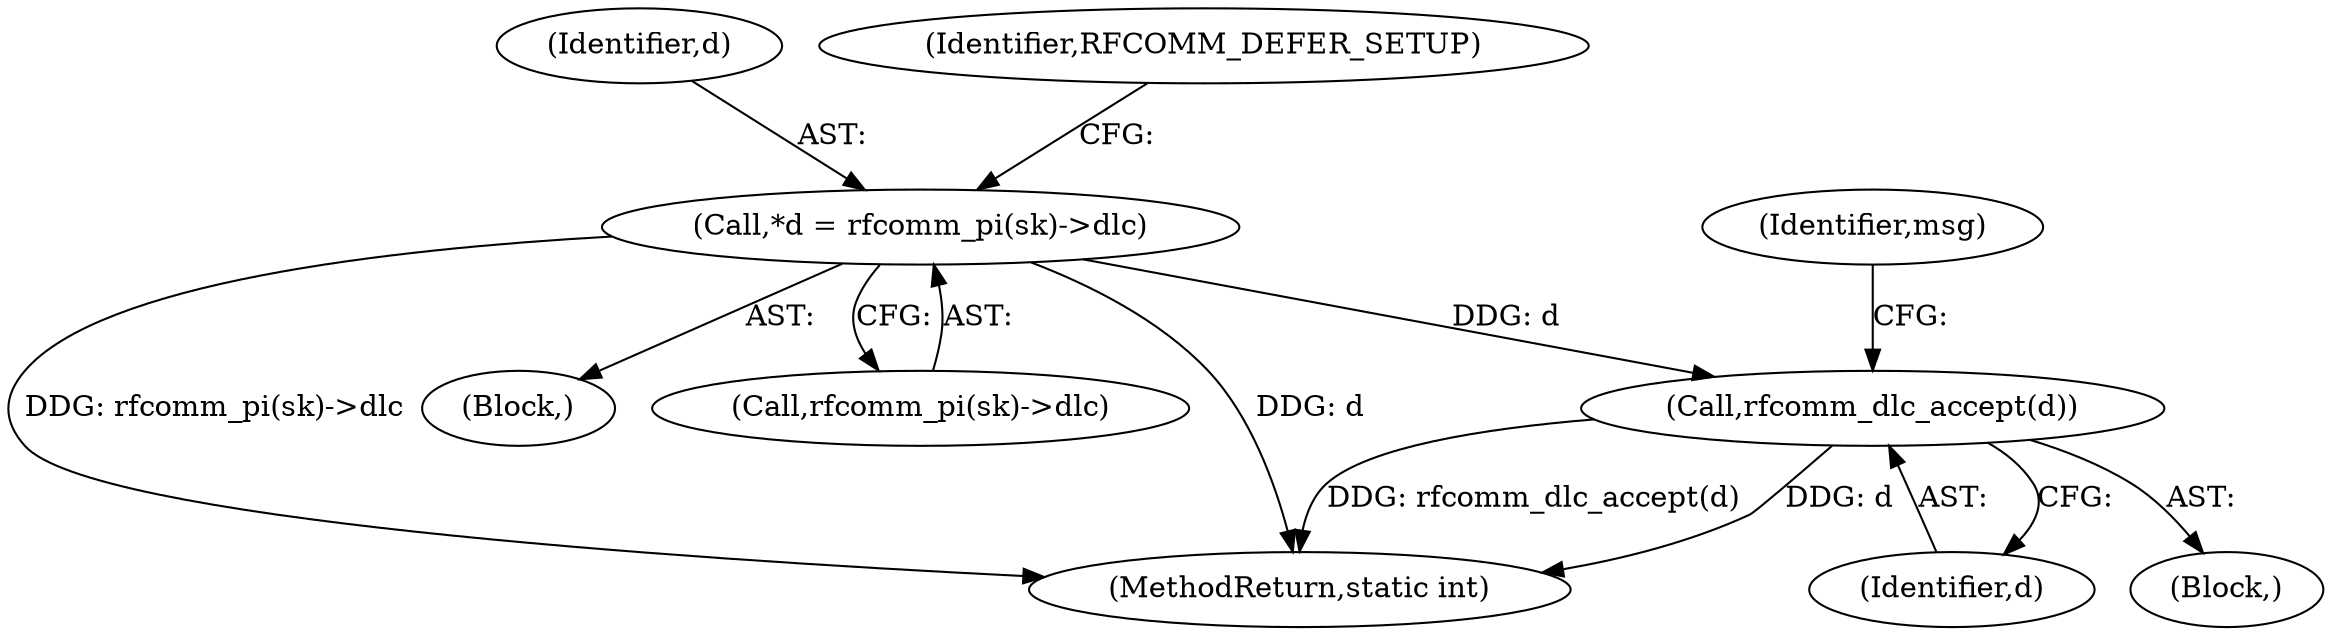 digraph "0_linux_e11e0455c0d7d3d62276a0c55d9dfbc16779d691@pointer" {
"1000114" [label="(Call,*d = rfcomm_pi(sk)->dlc)"];
"1000129" [label="(Call,rfcomm_dlc_accept(d))"];
"1000133" [label="(Identifier,msg)"];
"1000129" [label="(Call,rfcomm_dlc_accept(d))"];
"1000114" [label="(Call,*d = rfcomm_pi(sk)->dlc)"];
"1000184" [label="(MethodReturn,static int)"];
"1000130" [label="(Identifier,d)"];
"1000128" [label="(Block,)"];
"1000115" [label="(Identifier,d)"];
"1000123" [label="(Identifier,RFCOMM_DEFER_SETUP)"];
"1000116" [label="(Call,rfcomm_pi(sk)->dlc)"];
"1000106" [label="(Block,)"];
"1000114" -> "1000106"  [label="AST: "];
"1000114" -> "1000116"  [label="CFG: "];
"1000115" -> "1000114"  [label="AST: "];
"1000116" -> "1000114"  [label="AST: "];
"1000123" -> "1000114"  [label="CFG: "];
"1000114" -> "1000184"  [label="DDG: rfcomm_pi(sk)->dlc"];
"1000114" -> "1000184"  [label="DDG: d"];
"1000114" -> "1000129"  [label="DDG: d"];
"1000129" -> "1000128"  [label="AST: "];
"1000129" -> "1000130"  [label="CFG: "];
"1000130" -> "1000129"  [label="AST: "];
"1000133" -> "1000129"  [label="CFG: "];
"1000129" -> "1000184"  [label="DDG: d"];
"1000129" -> "1000184"  [label="DDG: rfcomm_dlc_accept(d)"];
}
